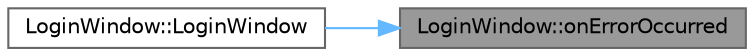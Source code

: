 digraph "LoginWindow::onErrorOccurred"
{
 // LATEX_PDF_SIZE
  bgcolor="transparent";
  edge [fontname=Helvetica,fontsize=10,labelfontname=Helvetica,labelfontsize=10];
  node [fontname=Helvetica,fontsize=10,shape=box,height=0.2,width=0.4];
  rankdir="RL";
  Node1 [id="Node000001",label="LoginWindow::onErrorOccurred",height=0.2,width=0.4,color="gray40", fillcolor="grey60", style="filled", fontcolor="black",tooltip="Слот для обработки ошибок соединения"];
  Node1 -> Node2 [id="edge1_Node000001_Node000002",dir="back",color="steelblue1",style="solid",tooltip=" "];
  Node2 [id="Node000002",label="LoginWindow::LoginWindow",height=0.2,width=0.4,color="grey40", fillcolor="white", style="filled",URL="$class_login_window.html#a46389ab3d8ee779d48ec1740486cbc0d",tooltip="Конструктор класса LoginWindow."];
}
